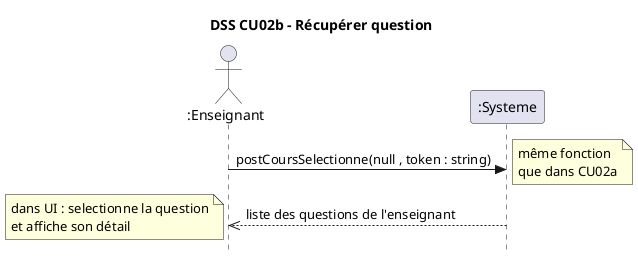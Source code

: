 @startuml DSS
skinparam style strictuml
hide empty members
title DSS CU02b - Récupérer question

actor ":Enseignant" as e 
participant ":Systeme" as s 
e -> s : postCoursSelectionne(null , token : string)
note right : même fonction\nque dans CU02a
e<<-- s : liste des questions de l'enseignant
note left : dans UI : selectionne la question\net affiche son détail
@enduml